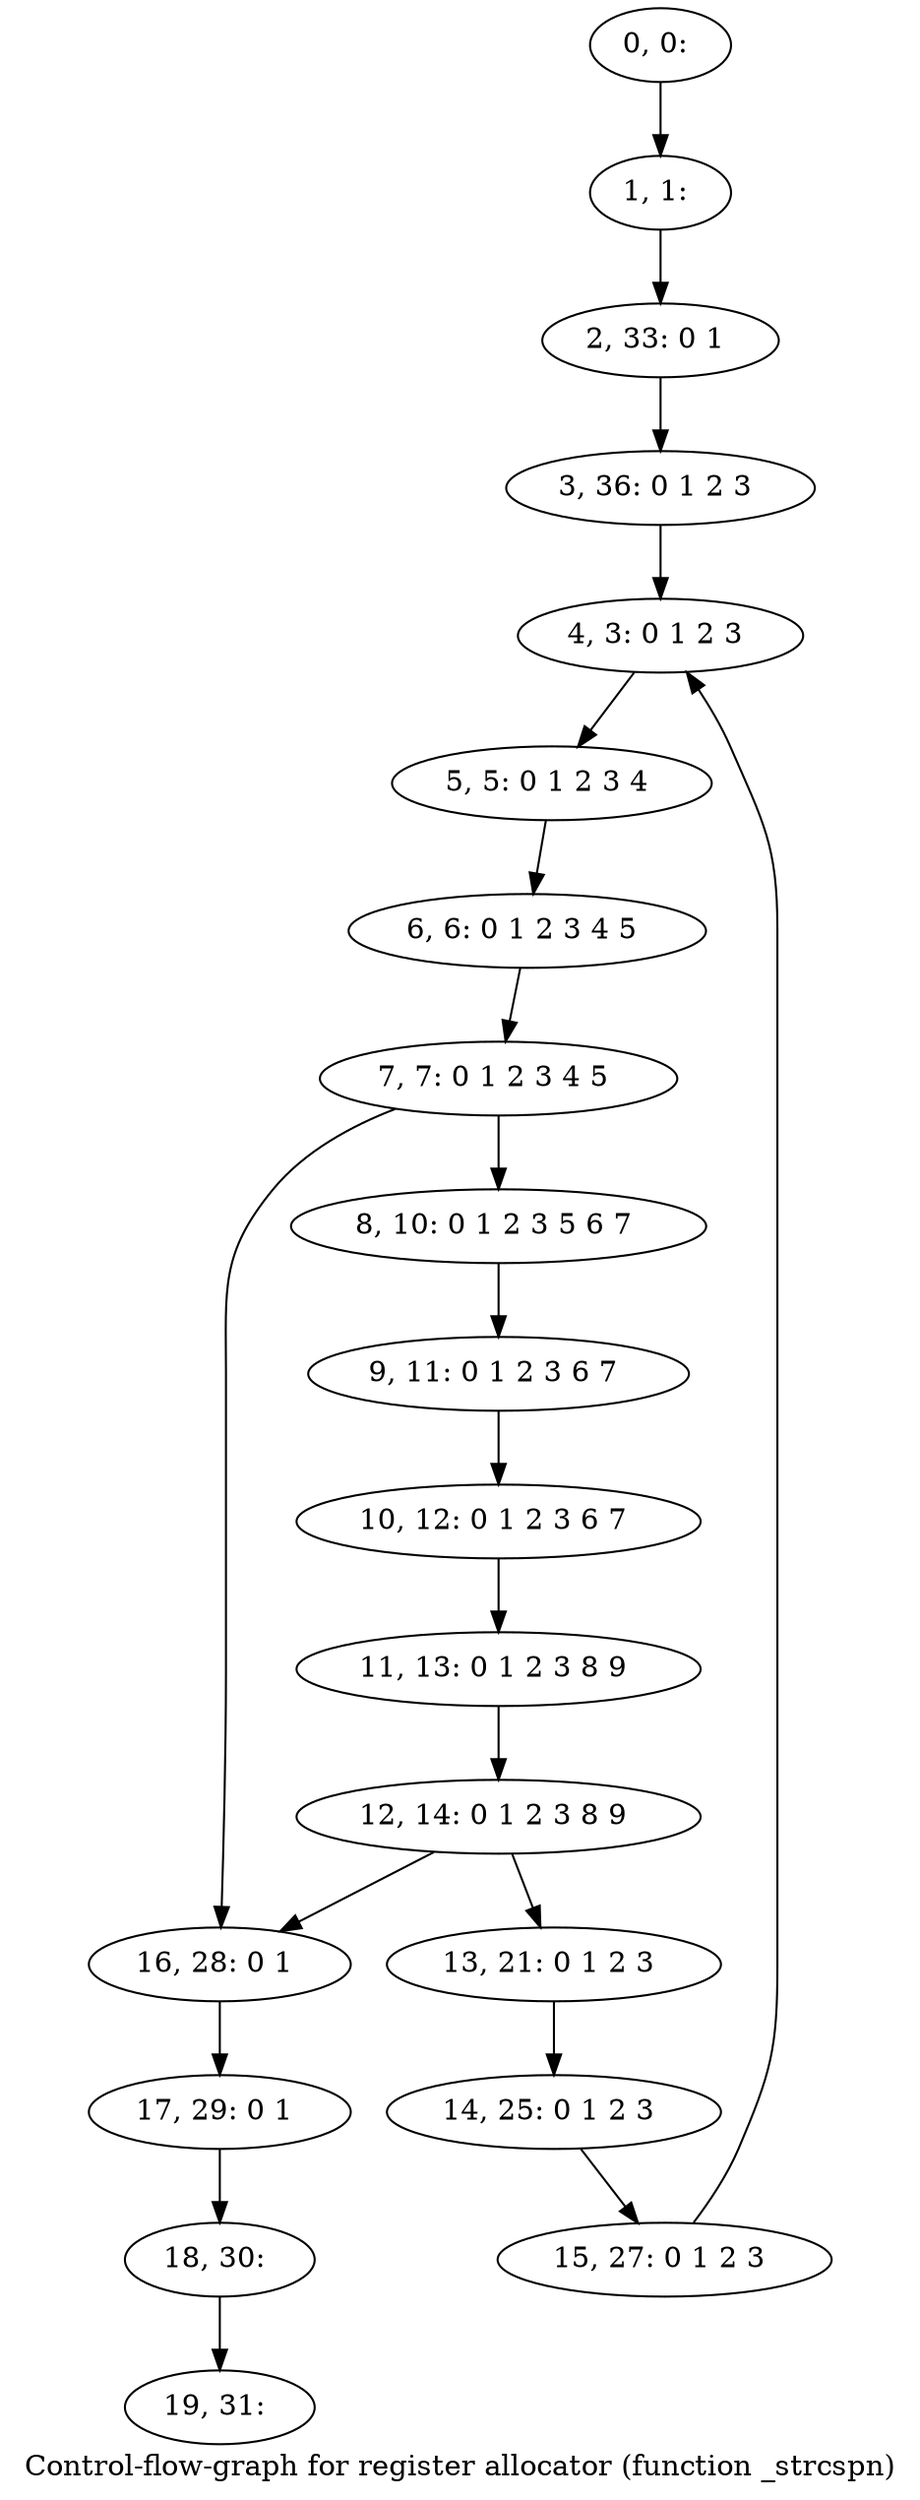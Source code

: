 digraph G {
graph [label="Control-flow-graph for register allocator (function _strcspn)"]
0[label="0, 0: "];
1[label="1, 1: "];
2[label="2, 33: 0 1 "];
3[label="3, 36: 0 1 2 3 "];
4[label="4, 3: 0 1 2 3 "];
5[label="5, 5: 0 1 2 3 4 "];
6[label="6, 6: 0 1 2 3 4 5 "];
7[label="7, 7: 0 1 2 3 4 5 "];
8[label="8, 10: 0 1 2 3 5 6 7 "];
9[label="9, 11: 0 1 2 3 6 7 "];
10[label="10, 12: 0 1 2 3 6 7 "];
11[label="11, 13: 0 1 2 3 8 9 "];
12[label="12, 14: 0 1 2 3 8 9 "];
13[label="13, 21: 0 1 2 3 "];
14[label="14, 25: 0 1 2 3 "];
15[label="15, 27: 0 1 2 3 "];
16[label="16, 28: 0 1 "];
17[label="17, 29: 0 1 "];
18[label="18, 30: "];
19[label="19, 31: "];
0->1 ;
1->2 ;
2->3 ;
3->4 ;
4->5 ;
5->6 ;
6->7 ;
7->8 ;
7->16 ;
8->9 ;
9->10 ;
10->11 ;
11->12 ;
12->13 ;
12->16 ;
13->14 ;
14->15 ;
15->4 ;
16->17 ;
17->18 ;
18->19 ;
}
